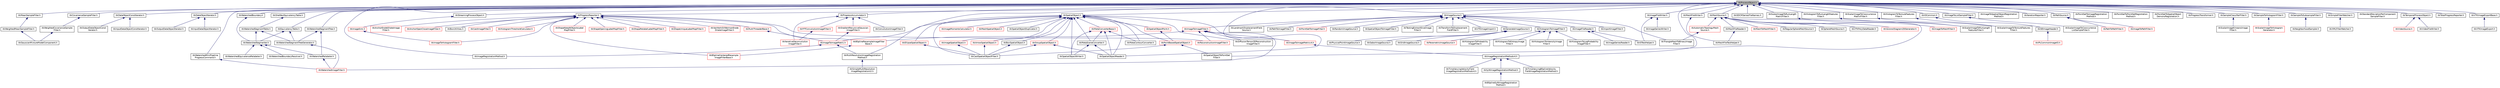 digraph "itkProcessObject.h"
{
 // LATEX_PDF_SIZE
  edge [fontname="Helvetica",fontsize="10",labelfontname="Helvetica",labelfontsize="10"];
  node [fontname="Helvetica",fontsize="10",shape=record];
  Node1 [label="itkProcessObject.h",height=0.2,width=0.4,color="black", fillcolor="grey75", style="filled", fontcolor="black",tooltip=" "];
  Node1 -> Node2 [dir="back",color="midnightblue",fontsize="10",style="solid",fontname="Helvetica"];
  Node2 [label="itkCovarianceSampleFilter.h",height=0.2,width=0.4,color="black", fillcolor="white", style="filled",URL="$itkCovarianceSampleFilter_8h.html",tooltip=" "];
  Node2 -> Node3 [dir="back",color="midnightblue",fontsize="10",style="solid",fontname="Helvetica"];
  Node3 [label="itkWeightedCovarianceSample\lFilter.h",height=0.2,width=0.4,color="black", fillcolor="white", style="filled",URL="$itkWeightedCovarianceSampleFilter_8h.html",tooltip=" "];
  Node3 -> Node4 [dir="back",color="midnightblue",fontsize="10",style="solid",fontname="Helvetica"];
  Node4 [label="itkGaussianMixtureModelComponent.h",height=0.2,width=0.4,color="black", fillcolor="white", style="filled",URL="$itkGaussianMixtureModelComponent_8h.html",tooltip=" "];
  Node1 -> Node5 [dir="back",color="midnightblue",fontsize="10",style="solid",fontname="Helvetica"];
  Node5 [label="itkDataObjectConstIterator.h",height=0.2,width=0.4,color="black", fillcolor="white", style="filled",URL="$itkDataObjectConstIterator_8h.html",tooltip=" "];
  Node5 -> Node6 [dir="back",color="midnightblue",fontsize="10",style="solid",fontname="Helvetica"];
  Node6 [label="itkInputDataObjectConstIterator.h",height=0.2,width=0.4,color="black", fillcolor="white", style="filled",URL="$itkInputDataObjectConstIterator_8h.html",tooltip=" "];
  Node5 -> Node7 [dir="back",color="midnightblue",fontsize="10",style="solid",fontname="Helvetica"];
  Node7 [label="itkOutputDataObjectConst\lIterator.h",height=0.2,width=0.4,color="black", fillcolor="white", style="filled",URL="$itkOutputDataObjectConstIterator_8h.html",tooltip=" "];
  Node1 -> Node8 [dir="back",color="midnightblue",fontsize="10",style="solid",fontname="Helvetica"];
  Node8 [label="itkDataObjectIterator.h",height=0.2,width=0.4,color="black", fillcolor="white", style="filled",URL="$itkDataObjectIterator_8h.html",tooltip=" "];
  Node8 -> Node9 [dir="back",color="midnightblue",fontsize="10",style="solid",fontname="Helvetica"];
  Node9 [label="itkInputDataObjectIterator.h",height=0.2,width=0.4,color="black", fillcolor="white", style="filled",URL="$itkInputDataObjectIterator_8h.html",tooltip=" "];
  Node8 -> Node10 [dir="back",color="midnightblue",fontsize="10",style="solid",fontname="Helvetica"];
  Node10 [label="itkOutputDataObjectIterator.h",height=0.2,width=0.4,color="black", fillcolor="white", style="filled",URL="$itkOutputDataObjectIterator_8h.html",tooltip=" "];
  Node1 -> Node11 [dir="back",color="midnightblue",fontsize="10",style="solid",fontname="Helvetica"];
  Node11 [label="itkEquivalencyTable.h",height=0.2,width=0.4,color="black", fillcolor="white", style="filled",URL="$itkEquivalencyTable_8h.html",tooltip=" "];
  Node11 -> Node12 [dir="back",color="midnightblue",fontsize="10",style="solid",fontname="Helvetica"];
  Node12 [label="itkWatershedSegmentTreeGenerator.h",height=0.2,width=0.4,color="black", fillcolor="white", style="filled",URL="$itkWatershedSegmentTreeGenerator_8h.html",tooltip=" "];
  Node12 -> Node13 [dir="back",color="midnightblue",fontsize="10",style="solid",fontname="Helvetica"];
  Node13 [label="itkWatershedImageFilter.h",height=0.2,width=0.4,color="red", fillcolor="white", style="filled",URL="$itkWatershedImageFilter_8h.html",tooltip=" "];
  Node11 -> Node15 [dir="back",color="midnightblue",fontsize="10",style="solid",fontname="Helvetica"];
  Node15 [label="itkWatershedSegmenter.h",height=0.2,width=0.4,color="black", fillcolor="white", style="filled",URL="$itkWatershedSegmenter_8h.html",tooltip=" "];
  Node15 -> Node16 [dir="back",color="midnightblue",fontsize="10",style="solid",fontname="Helvetica"];
  Node16 [label="itkWatershedBoundaryResolver.h",height=0.2,width=0.4,color="black", fillcolor="white", style="filled",URL="$itkWatershedBoundaryResolver_8h.html",tooltip=" "];
  Node15 -> Node17 [dir="back",color="midnightblue",fontsize="10",style="solid",fontname="Helvetica"];
  Node17 [label="itkWatershedEquivalenceRelabeler.h",height=0.2,width=0.4,color="black", fillcolor="white", style="filled",URL="$itkWatershedEquivalenceRelabeler_8h.html",tooltip=" "];
  Node15 -> Node18 [dir="back",color="midnightblue",fontsize="10",style="solid",fontname="Helvetica"];
  Node18 [label="itkWatershedRelabeler.h",height=0.2,width=0.4,color="black", fillcolor="white", style="filled",URL="$itkWatershedRelabeler_8h.html",tooltip=" "];
  Node18 -> Node13 [dir="back",color="midnightblue",fontsize="10",style="solid",fontname="Helvetica"];
  Node1 -> Node19 [dir="back",color="midnightblue",fontsize="10",style="solid",fontname="Helvetica"];
  Node19 [label="itkGDCMSeriesFileNames.h",height=0.2,width=0.4,color="black", fillcolor="white", style="filled",URL="$itkGDCMSeriesFileNames_8h.html",tooltip=" "];
  Node1 -> Node20 [dir="back",color="midnightblue",fontsize="10",style="solid",fontname="Helvetica"];
  Node20 [label="itkHistogramToRunLengthFeatures\lFilter.h",height=0.2,width=0.4,color="black", fillcolor="white", style="filled",URL="$itkHistogramToRunLengthFeaturesFilter_8h.html",tooltip=" "];
  Node20 -> Node21 [dir="back",color="midnightblue",fontsize="10",style="solid",fontname="Helvetica"];
  Node21 [label="itkScalarImageToRunLength\lFeaturesFilter.h",height=0.2,width=0.4,color="black", fillcolor="white", style="filled",URL="$itkScalarImageToRunLengthFeaturesFilter_8h.html",tooltip=" "];
  Node1 -> Node22 [dir="back",color="midnightblue",fontsize="10",style="solid",fontname="Helvetica"];
  Node22 [label="itkHistogramToTextureFeatures\lFilter.h",height=0.2,width=0.4,color="black", fillcolor="white", style="filled",URL="$itkHistogramToTextureFeaturesFilter_8h.html",tooltip=" "];
  Node22 -> Node23 [dir="back",color="midnightblue",fontsize="10",style="solid",fontname="Helvetica"];
  Node23 [label="itkScalarImageToTextureFeatures\lFilter.h",height=0.2,width=0.4,color="black", fillcolor="white", style="filled",URL="$itkScalarImageToTextureFeaturesFilter_8h.html",tooltip=" "];
  Node1 -> Node24 [dir="back",color="midnightblue",fontsize="10",style="solid",fontname="Helvetica"];
  Node24 [label="itkIOCommon.h",height=0.2,width=0.4,color="black", fillcolor="white", style="filled",URL="$itkIOCommon_8h.html",tooltip=" "];
  Node24 -> Node25 [dir="back",color="midnightblue",fontsize="10",style="solid",fontname="Helvetica"];
  Node25 [label="itkGEImageHeader.h",height=0.2,width=0.4,color="black", fillcolor="white", style="filled",URL="$itkGEImageHeader_8h.html",tooltip=" "];
  Node25 -> Node26 [dir="back",color="midnightblue",fontsize="10",style="solid",fontname="Helvetica"];
  Node26 [label="itkIPLCommonImageIO.h",height=0.2,width=0.4,color="red", fillcolor="white", style="filled",URL="$itkIPLCommonImageIO_8h.html",tooltip="This file was written as a modification to the itkMetaImageIO as a new method for reading in files fr..."];
  Node1 -> Node31 [dir="back",color="midnightblue",fontsize="10",style="solid",fontname="Helvetica"];
  Node31 [label="itkImageFileWriter.h",height=0.2,width=0.4,color="black", fillcolor="white", style="filled",URL="$itkImageFileWriter_8h.html",tooltip=" "];
  Node31 -> Node32 [dir="back",color="midnightblue",fontsize="10",style="solid",fontname="Helvetica"];
  Node32 [label="itkIOTestHelper.h",height=0.2,width=0.4,color="black", fillcolor="white", style="filled",URL="$itkIOTestHelper_8h.html",tooltip=" "];
  Node31 -> Node33 [dir="back",color="midnightblue",fontsize="10",style="solid",fontname="Helvetica"];
  Node33 [label="itkImageSeriesWriter.h",height=0.2,width=0.4,color="black", fillcolor="white", style="filled",URL="$itkImageSeriesWriter_8h.html",tooltip=" "];
  Node1 -> Node34 [dir="back",color="midnightblue",fontsize="10",style="solid",fontname="Helvetica"];
  Node34 [label="itkImageRegistrationMethod.h",height=0.2,width=0.4,color="black", fillcolor="white", style="filled",URL="$itkImageRegistrationMethod_8h.html",tooltip=" "];
  Node1 -> Node35 [dir="back",color="midnightblue",fontsize="10",style="solid",fontname="Helvetica"];
  Node35 [label="itkImageRegistrationMethodv4.h",height=0.2,width=0.4,color="black", fillcolor="white", style="filled",URL="$itkImageRegistrationMethodv4_8h.html",tooltip=" "];
  Node35 -> Node36 [dir="back",color="midnightblue",fontsize="10",style="solid",fontname="Helvetica"];
  Node36 [label="itkSyNImageRegistrationMethod.h",height=0.2,width=0.4,color="black", fillcolor="white", style="filled",URL="$itkSyNImageRegistrationMethod_8h.html",tooltip=" "];
  Node36 -> Node37 [dir="back",color="midnightblue",fontsize="10",style="solid",fontname="Helvetica"];
  Node37 [label="itkBSplineSyNImageRegistration\lMethod.h",height=0.2,width=0.4,color="black", fillcolor="white", style="filled",URL="$itkBSplineSyNImageRegistrationMethod_8h.html",tooltip=" "];
  Node35 -> Node38 [dir="back",color="midnightblue",fontsize="10",style="solid",fontname="Helvetica"];
  Node38 [label="itkTimeVaryingBSplineVelocity\lFieldImageRegistrationMethod.h",height=0.2,width=0.4,color="black", fillcolor="white", style="filled",URL="$itkTimeVaryingBSplineVelocityFieldImageRegistrationMethod_8h.html",tooltip=" "];
  Node35 -> Node39 [dir="back",color="midnightblue",fontsize="10",style="solid",fontname="Helvetica"];
  Node39 [label="itkTimeVaryingVelocityField\lImageRegistrationMethodv4.h",height=0.2,width=0.4,color="black", fillcolor="white", style="filled",URL="$itkTimeVaryingVelocityFieldImageRegistrationMethodv4_8h.html",tooltip=" "];
  Node1 -> Node40 [dir="back",color="midnightblue",fontsize="10",style="solid",fontname="Helvetica"];
  Node40 [label="itkImageSource.h",height=0.2,width=0.4,color="black", fillcolor="white", style="filled",URL="$itkImageSource_8h.html",tooltip=" "];
  Node40 -> Node41 [dir="back",color="midnightblue",fontsize="10",style="solid",fontname="Helvetica"];
  Node41 [label="itkGenerateImageSource.h",height=0.2,width=0.4,color="black", fillcolor="white", style="filled",URL="$itkGenerateImageSource_8h.html",tooltip=" "];
  Node41 -> Node42 [dir="back",color="midnightblue",fontsize="10",style="solid",fontname="Helvetica"];
  Node42 [label="itkGaborImageSource.h",height=0.2,width=0.4,color="black", fillcolor="white", style="filled",URL="$itkGaborImageSource_8h.html",tooltip=" "];
  Node41 -> Node43 [dir="back",color="midnightblue",fontsize="10",style="solid",fontname="Helvetica"];
  Node43 [label="itkGridImageSource.h",height=0.2,width=0.4,color="black", fillcolor="white", style="filled",URL="$itkGridImageSource_8h.html",tooltip=" "];
  Node41 -> Node44 [dir="back",color="midnightblue",fontsize="10",style="solid",fontname="Helvetica"];
  Node44 [label="itkParametricImageSource.h",height=0.2,width=0.4,color="red", fillcolor="white", style="filled",URL="$itkParametricImageSource_8h.html",tooltip=" "];
  Node41 -> Node47 [dir="back",color="midnightblue",fontsize="10",style="solid",fontname="Helvetica"];
  Node47 [label="itkPhysicalPointImageSource.h",height=0.2,width=0.4,color="black", fillcolor="white", style="filled",URL="$itkPhysicalPointImageSource_8h.html",tooltip=" "];
  Node40 -> Node48 [dir="back",color="midnightblue",fontsize="10",style="solid",fontname="Helvetica"];
  Node48 [label="itkHistogramToImageFilter.h",height=0.2,width=0.4,color="black", fillcolor="white", style="filled",URL="$itkHistogramToImageFilter_8h.html",tooltip=" "];
  Node48 -> Node49 [dir="back",color="midnightblue",fontsize="10",style="solid",fontname="Helvetica"];
  Node49 [label="itkHistogramToEntropyImage\lFilter.h",height=0.2,width=0.4,color="black", fillcolor="white", style="filled",URL="$itkHistogramToEntropyImageFilter_8h.html",tooltip=" "];
  Node48 -> Node50 [dir="back",color="midnightblue",fontsize="10",style="solid",fontname="Helvetica"];
  Node50 [label="itkHistogramToIntensityImage\lFilter.h",height=0.2,width=0.4,color="black", fillcolor="white", style="filled",URL="$itkHistogramToIntensityImageFilter_8h.html",tooltip=" "];
  Node48 -> Node51 [dir="back",color="midnightblue",fontsize="10",style="solid",fontname="Helvetica"];
  Node51 [label="itkHistogramToLogProbability\lImageFilter.h",height=0.2,width=0.4,color="black", fillcolor="white", style="filled",URL="$itkHistogramToLogProbabilityImageFilter_8h.html",tooltip=" "];
  Node48 -> Node52 [dir="back",color="midnightblue",fontsize="10",style="solid",fontname="Helvetica"];
  Node52 [label="itkHistogramToProbability\lImageFilter.h",height=0.2,width=0.4,color="black", fillcolor="white", style="filled",URL="$itkHistogramToProbabilityImageFilter_8h.html",tooltip=" "];
  Node40 -> Node53 [dir="back",color="midnightblue",fontsize="10",style="solid",fontname="Helvetica"];
  Node53 [label="itkImageFileReader.h",height=0.2,width=0.4,color="black", fillcolor="white", style="filled",URL="$itkImageFileReader_8h.html",tooltip=" "];
  Node53 -> Node32 [dir="back",color="midnightblue",fontsize="10",style="solid",fontname="Helvetica"];
  Node53 -> Node54 [dir="back",color="midnightblue",fontsize="10",style="solid",fontname="Helvetica"];
  Node54 [label="itkImageSeriesReader.h",height=0.2,width=0.4,color="black", fillcolor="white", style="filled",URL="$itkImageSeriesReader_8h.html",tooltip=" "];
  Node40 -> Node55 [dir="back",color="midnightblue",fontsize="10",style="solid",fontname="Helvetica"];
  Node55 [label="itkImageToImageFilter.h",height=0.2,width=0.4,color="red", fillcolor="white", style="filled",URL="$itkImageToImageFilter_8h.html",tooltip=" "];
  Node55 -> Node81 [dir="back",color="midnightblue",fontsize="10",style="solid",fontname="Helvetica"];
  Node81 [label="itkBSplineResampleImageFilter\lBase.h",height=0.2,width=0.4,color="red", fillcolor="white", style="filled",URL="$itkBSplineResampleImageFilterBase_8h.html",tooltip=" "];
  Node81 -> Node82 [dir="back",color="midnightblue",fontsize="10",style="solid",fontname="Helvetica"];
  Node82 [label="itkBSplineCenteredResample\lImageFilterBase.h",height=0.2,width=0.4,color="red", fillcolor="white", style="filled",URL="$itkBSplineCenteredResampleImageFilterBase_8h.html",tooltip=" "];
  Node55 -> Node186 [dir="back",color="midnightblue",fontsize="10",style="solid",fontname="Helvetica"];
  Node186 [label="itkDiffusionTensor3DReconstruction\lImageFilter.h",height=0.2,width=0.4,color="black", fillcolor="white", style="filled",URL="$itkDiffusionTensor3DReconstructionImageFilter_8h.html",tooltip=" "];
  Node55 -> Node284 [dir="back",color="midnightblue",fontsize="10",style="solid",fontname="Helvetica"];
  Node284 [label="itkImageToImageMetricv4.h",height=0.2,width=0.4,color="red", fillcolor="white", style="filled",URL="$itkImageToImageMetricv4_8h.html",tooltip=" "];
  Node284 -> Node35 [dir="back",color="midnightblue",fontsize="10",style="solid",fontname="Helvetica"];
  Node55 -> Node590 [dir="back",color="midnightblue",fontsize="10",style="solid",fontname="Helvetica"];
  Node590 [label="itkReconstructionImageFilter.h",height=0.2,width=0.4,color="red", fillcolor="white", style="filled",URL="$itkReconstructionImageFilter_8h.html",tooltip=" "];
  Node55 -> Node13 [dir="back",color="midnightblue",fontsize="10",style="solid",fontname="Helvetica"];
  Node40 -> Node647 [dir="back",color="midnightblue",fontsize="10",style="solid",fontname="Helvetica"];
  Node647 [label="itkImportImageFilter.h",height=0.2,width=0.4,color="black", fillcolor="white", style="filled",URL="$itkImportImageFilter_8h.html",tooltip=" "];
  Node40 -> Node648 [dir="back",color="midnightblue",fontsize="10",style="solid",fontname="Helvetica"];
  Node648 [label="itkLandmarkDisplacementField\lSource.h",height=0.2,width=0.4,color="black", fillcolor="white", style="filled",URL="$itkLandmarkDisplacementFieldSource_8h.html",tooltip=" "];
  Node40 -> Node649 [dir="back",color="midnightblue",fontsize="10",style="solid",fontname="Helvetica"];
  Node649 [label="itkPathToImageFilter.h",height=0.2,width=0.4,color="black", fillcolor="white", style="filled",URL="$itkPathToImageFilter_8h.html",tooltip=" "];
  Node40 -> Node650 [dir="back",color="midnightblue",fontsize="10",style="solid",fontname="Helvetica"];
  Node650 [label="itkPointSetToImageFilter.h",height=0.2,width=0.4,color="red", fillcolor="white", style="filled",URL="$itkPointSetToImageFilter_8h.html",tooltip=" "];
  Node40 -> Node652 [dir="back",color="midnightblue",fontsize="10",style="solid",fontname="Helvetica"];
  Node652 [label="itkRandomImageSource.h",height=0.2,width=0.4,color="black", fillcolor="white", style="filled",URL="$itkRandomImageSource_8h.html",tooltip=" "];
  Node40 -> Node653 [dir="back",color="midnightblue",fontsize="10",style="solid",fontname="Helvetica"];
  Node653 [label="itkSpatialObjectToImageFilter.h",height=0.2,width=0.4,color="black", fillcolor="white", style="filled",URL="$itkSpatialObjectToImageFilter_8h.html",tooltip=" "];
  Node40 -> Node654 [dir="back",color="midnightblue",fontsize="10",style="solid",fontname="Helvetica"];
  Node654 [label="itkTestingExtractSliceImage\lFilter.h",height=0.2,width=0.4,color="black", fillcolor="white", style="filled",URL="$itkTestingExtractSliceImageFilter_8h.html",tooltip=" "];
  Node40 -> Node655 [dir="back",color="midnightblue",fontsize="10",style="solid",fontname="Helvetica"];
  Node655 [label="itkTransformToDisplacement\lFieldFilter.h",height=0.2,width=0.4,color="black", fillcolor="white", style="filled",URL="$itkTransformToDisplacementFieldFilter_8h.html",tooltip=" "];
  Node40 -> Node656 [dir="back",color="midnightblue",fontsize="10",style="solid",fontname="Helvetica"];
  Node656 [label="itkTriangleMeshToBinaryImage\lFilter.h",height=0.2,width=0.4,color="black", fillcolor="white", style="filled",URL="$itkTriangleMeshToBinaryImageFilter_8h.html",tooltip=" "];
  Node40 -> Node657 [dir="back",color="midnightblue",fontsize="10",style="solid",fontname="Helvetica"];
  Node657 [label="itkVTKImageImport.h",height=0.2,width=0.4,color="black", fillcolor="white", style="filled",URL="$itkVTKImageImport_8h.html",tooltip=" "];
  Node1 -> Node658 [dir="back",color="midnightblue",fontsize="10",style="solid",fontname="Helvetica"];
  Node658 [label="itkImageToListSampleFilter.h",height=0.2,width=0.4,color="black", fillcolor="white", style="filled",URL="$itkImageToListSampleFilter_8h.html",tooltip=" "];
  Node658 -> Node659 [dir="back",color="midnightblue",fontsize="10",style="solid",fontname="Helvetica"];
  Node659 [label="itkScalarImageToCooccurrence\lListSampleFilter.h",height=0.2,width=0.4,color="black", fillcolor="white", style="filled",URL="$itkScalarImageToCooccurrenceListSampleFilter_8h.html",tooltip=" "];
  Node1 -> Node660 [dir="back",color="midnightblue",fontsize="10",style="solid",fontname="Helvetica"];
  Node660 [label="itkImageToSpatialObjectRegistration\lMethod.h",height=0.2,width=0.4,color="black", fillcolor="white", style="filled",URL="$itkImageToSpatialObjectRegistrationMethod_8h.html",tooltip=" "];
  Node1 -> Node661 [dir="back",color="midnightblue",fontsize="10",style="solid",fontname="Helvetica"];
  Node661 [label="itkIterationReporter.h",height=0.2,width=0.4,color="black", fillcolor="white", style="filled",URL="$itkIterationReporter_8h.html",tooltip=" "];
  Node1 -> Node662 [dir="back",color="midnightblue",fontsize="10",style="solid",fontname="Helvetica"];
  Node662 [label="itkMeanSampleFilter.h",height=0.2,width=0.4,color="black", fillcolor="white", style="filled",URL="$itkMeanSampleFilter_8h.html",tooltip=" "];
  Node662 -> Node663 [dir="back",color="midnightblue",fontsize="10",style="solid",fontname="Helvetica"];
  Node663 [label="itkWeightedMeanSampleFilter.h",height=0.2,width=0.4,color="black", fillcolor="white", style="filled",URL="$itkWeightedMeanSampleFilter_8h.html",tooltip=" "];
  Node663 -> Node4 [dir="back",color="midnightblue",fontsize="10",style="solid",fontname="Helvetica"];
  Node1 -> Node664 [dir="back",color="midnightblue",fontsize="10",style="solid",fontname="Helvetica"];
  Node664 [label="itkMeshFileWriter.h",height=0.2,width=0.4,color="black", fillcolor="white", style="filled",URL="$itkMeshFileWriter_8h.html",tooltip=" "];
  Node664 -> Node665 [dir="back",color="midnightblue",fontsize="10",style="solid",fontname="Helvetica"];
  Node665 [label="itkMeshFileTestHelper.h",height=0.2,width=0.4,color="black", fillcolor="white", style="filled",URL="$itkMeshFileTestHelper_8h.html",tooltip=" "];
  Node1 -> Node666 [dir="back",color="midnightblue",fontsize="10",style="solid",fontname="Helvetica"];
  Node666 [label="itkMeshSource.h",height=0.2,width=0.4,color="black", fillcolor="white", style="filled",URL="$itkMeshSource_8h.html",tooltip=" "];
  Node666 -> Node667 [dir="back",color="midnightblue",fontsize="10",style="solid",fontname="Helvetica"];
  Node667 [label="itkAutomaticTopologyMesh\lSource.h",height=0.2,width=0.4,color="red", fillcolor="white", style="filled",URL="$itkAutomaticTopologyMeshSource_8h.html",tooltip=" "];
  Node667 -> Node656 [dir="back",color="midnightblue",fontsize="10",style="solid",fontname="Helvetica"];
  Node666 -> Node669 [dir="back",color="midnightblue",fontsize="10",style="solid",fontname="Helvetica"];
  Node669 [label="itkImageToMeshFilter.h",height=0.2,width=0.4,color="red", fillcolor="white", style="filled",URL="$itkImageToMeshFilter_8h.html",tooltip=" "];
  Node666 -> Node673 [dir="back",color="midnightblue",fontsize="10",style="solid",fontname="Helvetica"];
  Node673 [label="itkMeshFileReader.h",height=0.2,width=0.4,color="black", fillcolor="white", style="filled",URL="$itkMeshFileReader_8h.html",tooltip=" "];
  Node673 -> Node665 [dir="back",color="midnightblue",fontsize="10",style="solid",fontname="Helvetica"];
  Node666 -> Node674 [dir="back",color="midnightblue",fontsize="10",style="solid",fontname="Helvetica"];
  Node674 [label="itkMeshToMeshFilter.h",height=0.2,width=0.4,color="red", fillcolor="white", style="filled",URL="$itkMeshToMeshFilter_8h.html",tooltip=" "];
  Node666 -> Node704 [dir="back",color="midnightblue",fontsize="10",style="solid",fontname="Helvetica"];
  Node704 [label="itkRegularSphereMeshSource.h",height=0.2,width=0.4,color="black", fillcolor="white", style="filled",URL="$itkRegularSphereMeshSource_8h.html",tooltip=" "];
  Node666 -> Node705 [dir="back",color="midnightblue",fontsize="10",style="solid",fontname="Helvetica"];
  Node705 [label="itkSpatialObjectToPointSet\lFilter.h",height=0.2,width=0.4,color="black", fillcolor="white", style="filled",URL="$itkSpatialObjectToPointSetFilter_8h.html",tooltip=" "];
  Node666 -> Node706 [dir="back",color="midnightblue",fontsize="10",style="solid",fontname="Helvetica"];
  Node706 [label="itkSphereMeshSource.h",height=0.2,width=0.4,color="black", fillcolor="white", style="filled",URL="$itkSphereMeshSource_8h.html",tooltip=" "];
  Node666 -> Node707 [dir="back",color="midnightblue",fontsize="10",style="solid",fontname="Helvetica"];
  Node707 [label="itkVTKPolyDataReader.h",height=0.2,width=0.4,color="black", fillcolor="white", style="filled",URL="$itkVTKPolyDataReader_8h.html",tooltip=" "];
  Node666 -> Node708 [dir="back",color="midnightblue",fontsize="10",style="solid",fontname="Helvetica"];
  Node708 [label="itkVoronoiDiagram2DGenerator.h",height=0.2,width=0.4,color="red", fillcolor="white", style="filled",URL="$itkVoronoiDiagram2DGenerator_8h.html",tooltip=" "];
  Node1 -> Node76 [dir="back",color="midnightblue",fontsize="10",style="solid",fontname="Helvetica"];
  Node76 [label="itkMultiResolutionImageRegistration\lMethod.h",height=0.2,width=0.4,color="black", fillcolor="white", style="filled",URL="$itkMultiResolutionImageRegistrationMethod_8h.html",tooltip=" "];
  Node76 -> Node77 [dir="back",color="midnightblue",fontsize="10",style="solid",fontname="Helvetica"];
  Node77 [label="itkSimpleMultiResolution\lImageRegistrationUI.h",height=0.2,width=0.4,color="black", fillcolor="white", style="filled",URL="$itkSimpleMultiResolutionImageRegistrationUI_8h.html",tooltip=" "];
  Node1 -> Node709 [dir="back",color="midnightblue",fontsize="10",style="solid",fontname="Helvetica"];
  Node709 [label="itkOneWayEquivalencyTable.h",height=0.2,width=0.4,color="black", fillcolor="white", style="filled",URL="$itkOneWayEquivalencyTable_8h.html",tooltip=" "];
  Node709 -> Node710 [dir="back",color="midnightblue",fontsize="10",style="solid",fontname="Helvetica"];
  Node710 [label="itkWatershedSegmentTable.h",height=0.2,width=0.4,color="black", fillcolor="white", style="filled",URL="$itkWatershedSegmentTable_8h.html",tooltip=" "];
  Node710 -> Node12 [dir="back",color="midnightblue",fontsize="10",style="solid",fontname="Helvetica"];
  Node710 -> Node15 [dir="back",color="midnightblue",fontsize="10",style="solid",fontname="Helvetica"];
  Node1 -> Node711 [dir="back",color="midnightblue",fontsize="10",style="solid",fontname="Helvetica"];
  Node711 [label="itkPathSource.h",height=0.2,width=0.4,color="black", fillcolor="white", style="filled",URL="$itkPathSource_8h.html",tooltip=" "];
  Node711 -> Node712 [dir="back",color="midnightblue",fontsize="10",style="solid",fontname="Helvetica"];
  Node712 [label="itkImageToPathFilter.h",height=0.2,width=0.4,color="red", fillcolor="white", style="filled",URL="$itkImageToPathFilter_8h.html",tooltip=" "];
  Node711 -> Node714 [dir="back",color="midnightblue",fontsize="10",style="solid",fontname="Helvetica"];
  Node714 [label="itkPathToPathFilter.h",height=0.2,width=0.4,color="red", fillcolor="white", style="filled",URL="$itkPathToPathFilter_8h.html",tooltip=" "];
  Node1 -> Node378 [dir="back",color="midnightblue",fontsize="10",style="solid",fontname="Helvetica"];
  Node378 [label="itkPointSetToImageRegistration\lMethod.h",height=0.2,width=0.4,color="black", fillcolor="white", style="filled",URL="$itkPointSetToImageRegistrationMethod_8h.html",tooltip=" "];
  Node1 -> Node382 [dir="back",color="midnightblue",fontsize="10",style="solid",fontname="Helvetica"];
  Node382 [label="itkPointSetToPointSetRegistration\lMethod.h",height=0.2,width=0.4,color="black", fillcolor="white", style="filled",URL="$itkPointSetToPointSetRegistrationMethod_8h.html",tooltip=" "];
  Node1 -> Node379 [dir="back",color="midnightblue",fontsize="10",style="solid",fontname="Helvetica"];
  Node379 [label="itkPointSetToSpatialObject\lDemonsRegistration.h",height=0.2,width=0.4,color="black", fillcolor="white", style="filled",URL="$itkPointSetToSpatialObjectDemonsRegistration_8h.html",tooltip=" "];
  Node1 -> Node719 [dir="back",color="midnightblue",fontsize="10",style="solid",fontname="Helvetica"];
  Node719 [label="itkProgressAccumulator.h",height=0.2,width=0.4,color="black", fillcolor="white", style="filled",URL="$itkProgressAccumulator_8h.html",tooltip=" "];
  Node719 -> Node166 [dir="back",color="midnightblue",fontsize="10",style="solid",fontname="Helvetica"];
  Node166 [label="itkConvolutionImageFilter.h",height=0.2,width=0.4,color="black", fillcolor="white", style="filled",URL="$itkConvolutionImageFilter_8h.html",tooltip=" "];
  Node719 -> Node167 [dir="back",color="midnightblue",fontsize="10",style="solid",fontname="Helvetica"];
  Node167 [label="itkFFTConvolutionImageFilter.h",height=0.2,width=0.4,color="red", fillcolor="white", style="filled",URL="$itkFFTConvolutionImageFilter_8h.html",tooltip=" "];
  Node167 -> Node173 [dir="back",color="midnightblue",fontsize="10",style="solid",fontname="Helvetica"];
  Node173 [label="itkIterativeDeconvolution\lImageFilter.h",height=0.2,width=0.4,color="red", fillcolor="white", style="filled",URL="$itkIterativeDeconvolutionImageFilter_8h.html",tooltip=" "];
  Node719 -> Node372 [dir="back",color="midnightblue",fontsize="10",style="solid",fontname="Helvetica"];
  Node372 [label="itkGradientRecursiveGaussian\lImageFilter.h",height=0.2,width=0.4,color="red", fillcolor="white", style="filled",URL="$itkGradientRecursiveGaussianImageFilter_8h.html",tooltip=" "];
  Node372 -> Node62 [dir="back",color="midnightblue",fontsize="10",style="solid",fontname="Helvetica"];
  Node62 [label="itkImageToImageMetric.h",height=0.2,width=0.4,color="red", fillcolor="white", style="filled",URL="$itkImageToImageMetric_8h.html",tooltip=" "];
  Node62 -> Node34 [dir="back",color="midnightblue",fontsize="10",style="solid",fontname="Helvetica"];
  Node62 -> Node76 [dir="back",color="midnightblue",fontsize="10",style="solid",fontname="Helvetica"];
  Node719 -> Node173 [dir="back",color="midnightblue",fontsize="10",style="solid",fontname="Helvetica"];
  Node1 -> Node720 [dir="back",color="midnightblue",fontsize="10",style="solid",fontname="Helvetica"];
  Node720 [label="itkProgressReporter.h",height=0.2,width=0.4,color="black", fillcolor="white", style="filled",URL="$itkProgressReporter_8h.html",tooltip=" "];
  Node720 -> Node105 [dir="back",color="midnightblue",fontsize="10",style="solid",fontname="Helvetica"];
  Node105 [label="itkAnchorErodeDilateImage\lFilter.h",height=0.2,width=0.4,color="red", fillcolor="white", style="filled",URL="$itkAnchorErodeDilateImageFilter_8h.html",tooltip=" "];
  Node720 -> Node111 [dir="back",color="midnightblue",fontsize="10",style="solid",fontname="Helvetica"];
  Node111 [label="itkAnchorOpenCloseImageFilter.h",height=0.2,width=0.4,color="red", fillcolor="white", style="filled",URL="$itkAnchorOpenCloseImageFilter_8h.html",tooltip=" "];
  Node720 -> Node82 [dir="back",color="midnightblue",fontsize="10",style="solid",fontname="Helvetica"];
  Node720 -> Node81 [dir="back",color="midnightblue",fontsize="10",style="solid",fontname="Helvetica"];
  Node720 -> Node721 [dir="back",color="midnightblue",fontsize="10",style="solid",fontname="Helvetica"];
  Node721 [label="itkBoxUtilities.h",height=0.2,width=0.4,color="black", fillcolor="white", style="filled",URL="$itkBoxUtilities_8h.html",tooltip=" "];
  Node720 -> Node412 [dir="back",color="midnightblue",fontsize="10",style="solid",fontname="Helvetica"];
  Node412 [label="itkCastImageFilter.h",height=0.2,width=0.4,color="red", fillcolor="white", style="filled",URL="$itkCastImageFilter_8h.html",tooltip=" "];
  Node720 -> Node722 [dir="back",color="midnightblue",fontsize="10",style="solid",fontname="Helvetica"];
  Node722 [label="itkHistogramThresholdCalculator.h",height=0.2,width=0.4,color="red", fillcolor="white", style="filled",URL="$itkHistogramThresholdCalculator_8h.html",tooltip=" "];
  Node720 -> Node735 [dir="back",color="midnightblue",fontsize="10",style="solid",fontname="Helvetica"];
  Node735 [label="itkImageToHistogramFilter.h",height=0.2,width=0.4,color="red", fillcolor="white", style="filled",URL="$itkImageToHistogramFilter_8h.html",tooltip=" "];
  Node720 -> Node737 [dir="back",color="midnightblue",fontsize="10",style="solid",fontname="Helvetica"];
  Node737 [label="itkMultiThreaderBase.h",height=0.2,width=0.4,color="red", fillcolor="white", style="filled",URL="$itkMultiThreaderBase_8h.html",tooltip=" "];
  Node737 -> Node62 [dir="back",color="midnightblue",fontsize="10",style="solid",fontname="Helvetica"];
  Node720 -> Node590 [dir="back",color="midnightblue",fontsize="10",style="solid",fontname="Helvetica"];
  Node720 -> Node510 [dir="back",color="midnightblue",fontsize="10",style="solid",fontname="Helvetica"];
  Node510 [label="itkShapeKeepNObjectsLabel\lMapFilter.h",height=0.2,width=0.4,color="red", fillcolor="white", style="filled",URL="$itkShapeKeepNObjectsLabelMapFilter_8h.html",tooltip=" "];
  Node720 -> Node520 [dir="back",color="midnightblue",fontsize="10",style="solid",fontname="Helvetica"];
  Node520 [label="itkShapeOpeningLabelMapFilter.h",height=0.2,width=0.4,color="red", fillcolor="white", style="filled",URL="$itkShapeOpeningLabelMapFilter_8h.html",tooltip=" "];
  Node720 -> Node524 [dir="back",color="midnightblue",fontsize="10",style="solid",fontname="Helvetica"];
  Node524 [label="itkShapeRelabelLabelMapFilter.h",height=0.2,width=0.4,color="red", fillcolor="white", style="filled",URL="$itkShapeRelabelLabelMapFilter_8h.html",tooltip=" "];
  Node720 -> Node526 [dir="back",color="midnightblue",fontsize="10",style="solid",fontname="Helvetica"];
  Node526 [label="itkShapeUniqueLabelMapFilter.h",height=0.2,width=0.4,color="red", fillcolor="white", style="filled",URL="$itkShapeUniqueLabelMapFilter_8h.html",tooltip=" "];
  Node720 -> Node141 [dir="back",color="midnightblue",fontsize="10",style="solid",fontname="Helvetica"];
  Node141 [label="itkVanHerkGilWermanErode\lDilateImageFilter.h",height=0.2,width=0.4,color="red", fillcolor="white", style="filled",URL="$itkVanHerkGilWermanErodeDilateImageFilter_8h.html",tooltip=" "];
  Node1 -> Node773 [dir="back",color="midnightblue",fontsize="10",style="solid",fontname="Helvetica"];
  Node773 [label="itkProgressTransformer.h",height=0.2,width=0.4,color="black", fillcolor="white", style="filled",URL="$itkProgressTransformer_8h.html",tooltip=" "];
  Node1 -> Node774 [dir="back",color="midnightblue",fontsize="10",style="solid",fontname="Helvetica"];
  Node774 [label="itkSampleClassifierFilter.h",height=0.2,width=0.4,color="black", fillcolor="white", style="filled",URL="$itkSampleClassifierFilter_8h.html",tooltip=" "];
  Node774 -> Node596 [dir="back",color="midnightblue",fontsize="10",style="solid",fontname="Helvetica"];
  Node596 [label="itkScalarImageKmeansImage\lFilter.h",height=0.2,width=0.4,color="black", fillcolor="white", style="filled",URL="$itkScalarImageKmeansImageFilter_8h.html",tooltip=" "];
  Node1 -> Node775 [dir="back",color="midnightblue",fontsize="10",style="solid",fontname="Helvetica"];
  Node775 [label="itkSampleToHistogramFilter.h",height=0.2,width=0.4,color="black", fillcolor="white", style="filled",URL="$itkSampleToHistogramFilter_8h.html",tooltip=" "];
  Node775 -> Node776 [dir="back",color="midnightblue",fontsize="10",style="solid",fontname="Helvetica"];
  Node776 [label="itkScalarImageToHistogram\lGenerator.h",height=0.2,width=0.4,color="red", fillcolor="white", style="filled",URL="$itkScalarImageToHistogramGenerator_8h.html",tooltip=" "];
  Node1 -> Node777 [dir="back",color="midnightblue",fontsize="10",style="solid",fontname="Helvetica"];
  Node777 [label="itkSampleToSubsampleFilter.h",height=0.2,width=0.4,color="black", fillcolor="white", style="filled",URL="$itkSampleToSubsampleFilter_8h.html",tooltip=" "];
  Node777 -> Node778 [dir="back",color="midnightblue",fontsize="10",style="solid",fontname="Helvetica"];
  Node778 [label="itkNeighborhoodSampler.h",height=0.2,width=0.4,color="black", fillcolor="white", style="filled",URL="$itkNeighborhoodSampler_8h.html",tooltip=" "];
  Node1 -> Node779 [dir="back",color="midnightblue",fontsize="10",style="solid",fontname="Helvetica"];
  Node779 [label="itkScalarImageToCooccurrence\lMatrixFilter.h",height=0.2,width=0.4,color="black", fillcolor="white", style="filled",URL="$itkScalarImageToCooccurrenceMatrixFilter_8h.html",tooltip=" "];
  Node779 -> Node23 [dir="back",color="midnightblue",fontsize="10",style="solid",fontname="Helvetica"];
  Node1 -> Node780 [dir="back",color="midnightblue",fontsize="10",style="solid",fontname="Helvetica"];
  Node780 [label="itkScalarImageToRunLength\lMatrixFilter.h",height=0.2,width=0.4,color="black", fillcolor="white", style="filled",URL="$itkScalarImageToRunLengthMatrixFilter_8h.html",tooltip=" "];
  Node780 -> Node21 [dir="back",color="midnightblue",fontsize="10",style="solid",fontname="Helvetica"];
  Node1 -> Node781 [dir="back",color="midnightblue",fontsize="10",style="solid",fontname="Helvetica"];
  Node781 [label="itkSimpleFilterWatcher.h",height=0.2,width=0.4,color="black", fillcolor="white", style="filled",URL="$itkSimpleFilterWatcher_8h.html",tooltip=" "];
  Node781 -> Node782 [dir="back",color="midnightblue",fontsize="10",style="solid",fontname="Helvetica"];
  Node782 [label="itkXMLFilterWatcher.h",height=0.2,width=0.4,color="black", fillcolor="white", style="filled",URL="$itkXMLFilterWatcher_8h.html",tooltip=" "];
  Node1 -> Node783 [dir="back",color="midnightblue",fontsize="10",style="solid",fontname="Helvetica"];
  Node783 [label="itkSpatialObject.h",height=0.2,width=0.4,color="black", fillcolor="white", style="filled",URL="$itkSpatialObject_8h.html",tooltip=" "];
  Node783 -> Node784 [dir="back",color="midnightblue",fontsize="10",style="solid",fontname="Helvetica"];
  Node784 [label="itkArrowSpatialObject.h",height=0.2,width=0.4,color="red", fillcolor="white", style="filled",URL="$itkArrowSpatialObject_8h.html",tooltip=" "];
  Node784 -> Node785 [dir="back",color="midnightblue",fontsize="10",style="solid",fontname="Helvetica"];
  Node785 [label="itkCastSpatialObjectFilter.h",height=0.2,width=0.4,color="black", fillcolor="white", style="filled",URL="$itkCastSpatialObjectFilter_8h.html",tooltip=" "];
  Node783 -> Node787 [dir="back",color="midnightblue",fontsize="10",style="solid",fontname="Helvetica"];
  Node787 [label="itkBoxSpatialObject.h",height=0.2,width=0.4,color="black", fillcolor="white", style="filled",URL="$itkBoxSpatialObject_8h.html",tooltip=" "];
  Node787 -> Node785 [dir="back",color="midnightblue",fontsize="10",style="solid",fontname="Helvetica"];
  Node783 -> Node785 [dir="back",color="midnightblue",fontsize="10",style="solid",fontname="Helvetica"];
  Node783 -> Node186 [dir="back",color="midnightblue",fontsize="10",style="solid",fontname="Helvetica"];
  Node783 -> Node788 [dir="back",color="midnightblue",fontsize="10",style="solid",fontname="Helvetica"];
  Node788 [label="itkEllipseSpatialObject.h",height=0.2,width=0.4,color="red", fillcolor="white", style="filled",URL="$itkEllipseSpatialObject_8h.html",tooltip=" "];
  Node788 -> Node785 [dir="back",color="midnightblue",fontsize="10",style="solid",fontname="Helvetica"];
  Node783 -> Node792 [dir="back",color="midnightblue",fontsize="10",style="solid",fontname="Helvetica"];
  Node792 [label="itkGroupSpatialObject.h",height=0.2,width=0.4,color="red", fillcolor="white", style="filled",URL="$itkGroupSpatialObject_8h.html",tooltip=" "];
  Node792 -> Node785 [dir="back",color="midnightblue",fontsize="10",style="solid",fontname="Helvetica"];
  Node792 -> Node795 [dir="back",color="midnightblue",fontsize="10",style="solid",fontname="Helvetica"];
  Node795 [label="itkSpatialObjectReader.h",height=0.2,width=0.4,color="black", fillcolor="white", style="filled",URL="$itkSpatialObjectReader_8h.html",tooltip=" "];
  Node783 -> Node796 [dir="back",color="midnightblue",fontsize="10",style="solid",fontname="Helvetica"];
  Node796 [label="itkImageMomentsCalculator.h",height=0.2,width=0.4,color="red", fillcolor="white", style="filled",URL="$itkImageMomentsCalculator_8h.html",tooltip=" "];
  Node783 -> Node799 [dir="back",color="midnightblue",fontsize="10",style="solid",fontname="Helvetica"];
  Node799 [label="itkImageSpatialObject.h",height=0.2,width=0.4,color="red", fillcolor="white", style="filled",URL="$itkImageSpatialObject_8h.html",tooltip=" "];
  Node799 -> Node785 [dir="back",color="midnightblue",fontsize="10",style="solid",fontname="Helvetica"];
  Node783 -> Node62 [dir="back",color="midnightblue",fontsize="10",style="solid",fontname="Helvetica"];
  Node783 -> Node284 [dir="back",color="midnightblue",fontsize="10",style="solid",fontname="Helvetica"];
  Node783 -> Node803 [dir="back",color="midnightblue",fontsize="10",style="solid",fontname="Helvetica"];
  Node803 [label="itkMeshSpatialObject.h",height=0.2,width=0.4,color="red", fillcolor="white", style="filled",URL="$itkMeshSpatialObject_8h.html",tooltip=" "];
  Node783 -> Node805 [dir="back",color="midnightblue",fontsize="10",style="solid",fontname="Helvetica"];
  Node805 [label="itkMetaContourConverter.h",height=0.2,width=0.4,color="black", fillcolor="white", style="filled",URL="$itkMetaContourConverter_8h.html",tooltip=" "];
  Node783 -> Node806 [dir="back",color="midnightblue",fontsize="10",style="solid",fontname="Helvetica"];
  Node806 [label="itkMetaConverterBase.h",height=0.2,width=0.4,color="red", fillcolor="white", style="filled",URL="$itkMetaConverterBase_8h.html",tooltip=" "];
  Node806 -> Node805 [dir="back",color="midnightblue",fontsize="10",style="solid",fontname="Helvetica"];
  Node806 -> Node811 [dir="back",color="midnightblue",fontsize="10",style="solid",fontname="Helvetica"];
  Node811 [label="itkMetaSceneConverter.h",height=0.2,width=0.4,color="black", fillcolor="white", style="filled",URL="$itkMetaSceneConverter_8h.html",tooltip=" "];
  Node811 -> Node795 [dir="back",color="midnightblue",fontsize="10",style="solid",fontname="Helvetica"];
  Node811 -> Node812 [dir="back",color="midnightblue",fontsize="10",style="solid",fontname="Helvetica"];
  Node812 [label="itkSpatialObjectWriter.h",height=0.2,width=0.4,color="black", fillcolor="white", style="filled",URL="$itkSpatialObjectWriter_8h.html",tooltip=" "];
  Node806 -> Node795 [dir="back",color="midnightblue",fontsize="10",style="solid",fontname="Helvetica"];
  Node806 -> Node812 [dir="back",color="midnightblue",fontsize="10",style="solid",fontname="Helvetica"];
  Node783 -> Node811 [dir="back",color="midnightblue",fontsize="10",style="solid",fontname="Helvetica"];
  Node783 -> Node816 [dir="back",color="midnightblue",fontsize="10",style="solid",fontname="Helvetica"];
  Node816 [label="itkPointBasedSpatialObject.h",height=0.2,width=0.4,color="red", fillcolor="white", style="filled",URL="$itkPointBasedSpatialObject_8h.html",tooltip=" "];
  Node816 -> Node785 [dir="back",color="midnightblue",fontsize="10",style="solid",fontname="Helvetica"];
  Node816 -> Node705 [dir="back",color="midnightblue",fontsize="10",style="solid",fontname="Helvetica"];
  Node783 -> Node825 [dir="back",color="midnightblue",fontsize="10",style="solid",fontname="Helvetica"];
  Node825 [label="itkSpatialObjectDuplicator.h",height=0.2,width=0.4,color="black", fillcolor="white", style="filled",URL="$itkSpatialObjectDuplicator_8h.html",tooltip=" "];
  Node783 -> Node826 [dir="back",color="midnightblue",fontsize="10",style="solid",fontname="Helvetica"];
  Node826 [label="itkSpatialObjectPoint.h",height=0.2,width=0.4,color="red", fillcolor="white", style="filled",URL="$itkSpatialObjectPoint_8h.html",tooltip=" "];
  Node826 -> Node816 [dir="back",color="midnightblue",fontsize="10",style="solid",fontname="Helvetica"];
  Node783 -> Node795 [dir="back",color="midnightblue",fontsize="10",style="solid",fontname="Helvetica"];
  Node783 -> Node812 [dir="back",color="midnightblue",fontsize="10",style="solid",fontname="Helvetica"];
  Node1 -> Node795 [dir="back",color="midnightblue",fontsize="10",style="solid",fontname="Helvetica"];
  Node1 -> Node832 [dir="back",color="midnightblue",fontsize="10",style="solid",fontname="Helvetica"];
  Node832 [label="itkStandardDeviationPerComponent\lSampleFilter.h",height=0.2,width=0.4,color="black", fillcolor="white", style="filled",URL="$itkStandardDeviationPerComponentSampleFilter_8h.html",tooltip=" "];
  Node1 -> Node833 [dir="back",color="midnightblue",fontsize="10",style="solid",fontname="Helvetica"];
  Node833 [label="itkStreamingProcessObject.h",height=0.2,width=0.4,color="black", fillcolor="white", style="filled",URL="$itkStreamingProcessObject_8h.html",tooltip=" "];
  Node833 -> Node834 [dir="back",color="midnightblue",fontsize="10",style="solid",fontname="Helvetica"];
  Node834 [label="itkImageSink.h",height=0.2,width=0.4,color="red", fillcolor="white", style="filled",URL="$itkImageSink_8h.html",tooltip=" "];
  Node834 -> Node735 [dir="back",color="midnightblue",fontsize="10",style="solid",fontname="Helvetica"];
  Node1 -> Node838 [dir="back",color="midnightblue",fontsize="10",style="solid",fontname="Helvetica"];
  Node838 [label="itkTemporalProcessObject.h",height=0.2,width=0.4,color="black", fillcolor="white", style="filled",URL="$itkTemporalProcessObject_8h.html",tooltip=" "];
  Node838 -> Node839 [dir="back",color="midnightblue",fontsize="10",style="solid",fontname="Helvetica"];
  Node839 [label="itkVideoFileWriter.h",height=0.2,width=0.4,color="black", fillcolor="white", style="filled",URL="$itkVideoFileWriter_8h.html",tooltip=" "];
  Node838 -> Node840 [dir="back",color="midnightblue",fontsize="10",style="solid",fontname="Helvetica"];
  Node840 [label="itkVideoSource.h",height=0.2,width=0.4,color="red", fillcolor="white", style="filled",URL="$itkVideoSource_8h.html",tooltip=" "];
  Node1 -> Node848 [dir="back",color="midnightblue",fontsize="10",style="solid",fontname="Helvetica"];
  Node848 [label="itkTotalProgressReporter.h",height=0.2,width=0.4,color="black", fillcolor="white", style="filled",URL="$itkTotalProgressReporter_8h.html",tooltip=" "];
  Node1 -> Node849 [dir="back",color="midnightblue",fontsize="10",style="solid",fontname="Helvetica"];
  Node849 [label="itkVTKImageExportBase.h",height=0.2,width=0.4,color="black", fillcolor="white", style="filled",URL="$itkVTKImageExportBase_8h.html",tooltip=" "];
  Node849 -> Node850 [dir="back",color="midnightblue",fontsize="10",style="solid",fontname="Helvetica"];
  Node850 [label="itkVTKImageExport.h",height=0.2,width=0.4,color="black", fillcolor="white", style="filled",URL="$itkVTKImageExport_8h.html",tooltip=" "];
  Node1 -> Node851 [dir="back",color="midnightblue",fontsize="10",style="solid",fontname="Helvetica"];
  Node851 [label="itkWatershedBoundary.h",height=0.2,width=0.4,color="black", fillcolor="white", style="filled",URL="$itkWatershedBoundary_8h.html",tooltip=" "];
  Node851 -> Node15 [dir="back",color="midnightblue",fontsize="10",style="solid",fontname="Helvetica"];
  Node1 -> Node852 [dir="back",color="midnightblue",fontsize="10",style="solid",fontname="Helvetica"];
  Node852 [label="itkWatershedMiniPipeline\lProgressCommand.h",height=0.2,width=0.4,color="black", fillcolor="white", style="filled",URL="$itkWatershedMiniPipelineProgressCommand_8h.html",tooltip=" "];
  Node852 -> Node13 [dir="back",color="midnightblue",fontsize="10",style="solid",fontname="Helvetica"];
  Node1 -> Node853 [dir="back",color="midnightblue",fontsize="10",style="solid",fontname="Helvetica"];
  Node853 [label="itkWatershedSegmentTree.h",height=0.2,width=0.4,color="black", fillcolor="white", style="filled",URL="$itkWatershedSegmentTree_8h.html",tooltip=" "];
  Node853 -> Node18 [dir="back",color="midnightblue",fontsize="10",style="solid",fontname="Helvetica"];
  Node853 -> Node12 [dir="back",color="midnightblue",fontsize="10",style="solid",fontname="Helvetica"];
}
